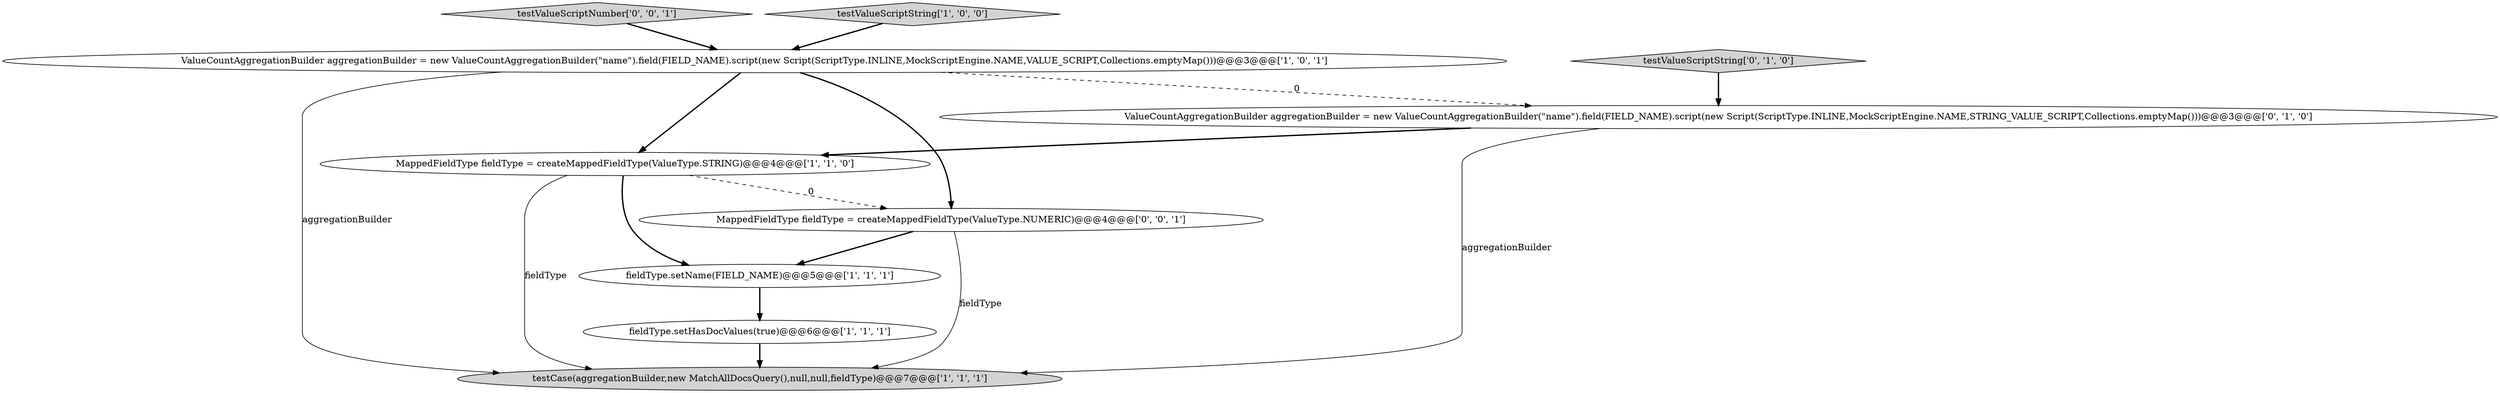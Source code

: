 digraph {
0 [style = filled, label = "ValueCountAggregationBuilder aggregationBuilder = new ValueCountAggregationBuilder(\"name\").field(FIELD_NAME).script(new Script(ScriptType.INLINE,MockScriptEngine.NAME,VALUE_SCRIPT,Collections.emptyMap()))@@@3@@@['1', '0', '1']", fillcolor = white, shape = ellipse image = "AAA0AAABBB1BBB"];
3 [style = filled, label = "MappedFieldType fieldType = createMappedFieldType(ValueType.STRING)@@@4@@@['1', '1', '0']", fillcolor = white, shape = ellipse image = "AAA0AAABBB1BBB"];
4 [style = filled, label = "fieldType.setName(FIELD_NAME)@@@5@@@['1', '1', '1']", fillcolor = white, shape = ellipse image = "AAA0AAABBB1BBB"];
6 [style = filled, label = "ValueCountAggregationBuilder aggregationBuilder = new ValueCountAggregationBuilder(\"name\").field(FIELD_NAME).script(new Script(ScriptType.INLINE,MockScriptEngine.NAME,STRING_VALUE_SCRIPT,Collections.emptyMap()))@@@3@@@['0', '1', '0']", fillcolor = white, shape = ellipse image = "AAA1AAABBB2BBB"];
8 [style = filled, label = "testValueScriptNumber['0', '0', '1']", fillcolor = lightgray, shape = diamond image = "AAA0AAABBB3BBB"];
5 [style = filled, label = "testCase(aggregationBuilder,new MatchAllDocsQuery(),null,null,fieldType)@@@7@@@['1', '1', '1']", fillcolor = lightgray, shape = ellipse image = "AAA0AAABBB1BBB"];
1 [style = filled, label = "fieldType.setHasDocValues(true)@@@6@@@['1', '1', '1']", fillcolor = white, shape = ellipse image = "AAA0AAABBB1BBB"];
2 [style = filled, label = "testValueScriptString['1', '0', '0']", fillcolor = lightgray, shape = diamond image = "AAA0AAABBB1BBB"];
9 [style = filled, label = "MappedFieldType fieldType = createMappedFieldType(ValueType.NUMERIC)@@@4@@@['0', '0', '1']", fillcolor = white, shape = ellipse image = "AAA0AAABBB3BBB"];
7 [style = filled, label = "testValueScriptString['0', '1', '0']", fillcolor = lightgray, shape = diamond image = "AAA0AAABBB2BBB"];
0->9 [style = bold, label=""];
2->0 [style = bold, label=""];
7->6 [style = bold, label=""];
0->5 [style = solid, label="aggregationBuilder"];
0->3 [style = bold, label=""];
9->4 [style = bold, label=""];
6->3 [style = bold, label=""];
3->4 [style = bold, label=""];
8->0 [style = bold, label=""];
3->5 [style = solid, label="fieldType"];
9->5 [style = solid, label="fieldType"];
4->1 [style = bold, label=""];
3->9 [style = dashed, label="0"];
6->5 [style = solid, label="aggregationBuilder"];
1->5 [style = bold, label=""];
0->6 [style = dashed, label="0"];
}

